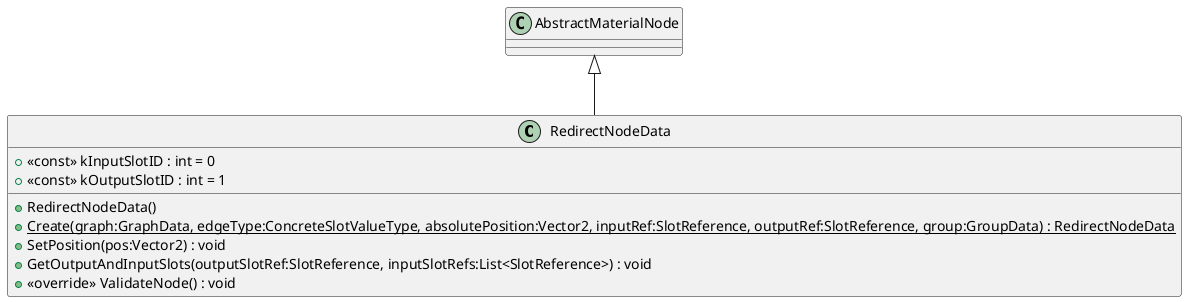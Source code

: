 @startuml
class RedirectNodeData {
    + <<const>> kInputSlotID : int = 0
    + <<const>> kOutputSlotID : int = 1
    + RedirectNodeData()
    + {static} Create(graph:GraphData, edgeType:ConcreteSlotValueType, absolutePosition:Vector2, inputRef:SlotReference, outputRef:SlotReference, group:GroupData) : RedirectNodeData
    + SetPosition(pos:Vector2) : void
    + GetOutputAndInputSlots(outputSlotRef:SlotReference, inputSlotRefs:List<SlotReference>) : void
    + <<override>> ValidateNode() : void
}
AbstractMaterialNode <|-- RedirectNodeData
@enduml
